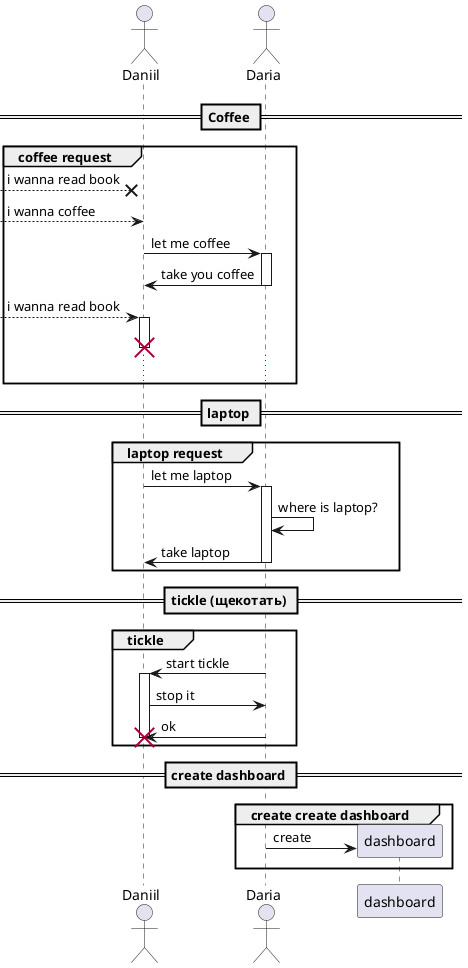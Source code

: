 @startuml
'https://plantuml.com/sequence-diagram

actor Daniil
actor Daria

== Coffee ==
group coffee request

    [-->x Daniil: i wanna read book
    [--> Daniil: i wanna coffee

    Daniil -> Daria  : let me coffee
    activate Daria

    Daria -> Daniil : take you coffee
    deactivate Daria

    [--> Daniil: i wanna read book
    activate Daniil
    destroy Daniil

    ...

end
== laptop ==
group laptop request

    Daniil -> Daria : let me laptop
    activate Daria

    Daria -> Daria : where is laptop?

    Daria -> Daniil : take laptop
    deactivate Daria
end

== tickle (щекотать) ==

group tickle
    Daria -> Daniil : start tickle
    activate Daniil

    Daniil -> Daria : stop it

    Daria -> Daniil !! : ok

    deactivate Daniil
end

== create dashboard ==

group create create dashboard
    Daria -> dashboard ** : create

end
@enduml